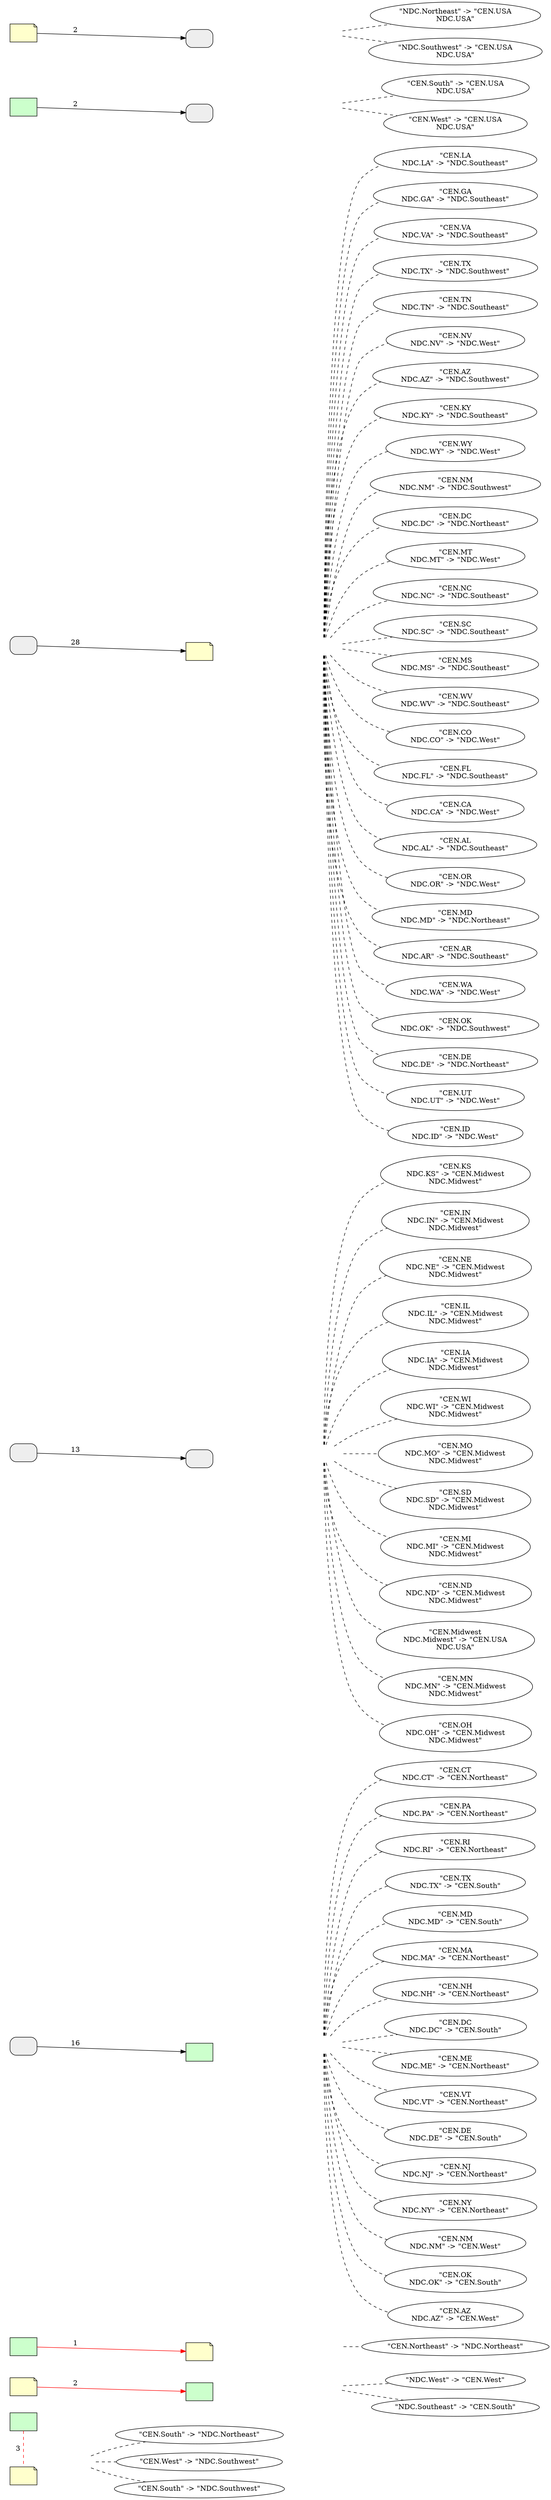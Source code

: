
digraph{
rankdir=LR

subgraph cluster_0 {
    style=filled;
    color=transparent;
    e0_start [fontname="helvetica", shape=box, fillcolor="#CCFFCC", style=filled, label=" "];
e0_end [fillcolor="#FFFFCC", fontname="helvetica", shape=note, style=filled, label=" "];

    e0_start -> e0_end [ color="#FF0000",style=dashed,penwidth=1,arrowhead=none,constraint=false, minlen=2, label=3 ];
    e0_inv [style=invis]
    e0_start -> e0_inv [style=invis]
    e0_end -> e0_inv [style=invis]
};
            

subgraph cluster_1 {
    style=filled;
    color=transparent;
    e1_start [fillcolor="#FFFFCC", fontname="helvetica", shape=note, style=filled, label=" "];
e1_end [fontname="helvetica", shape=box, fillcolor="#CCFFCC", style=filled, label=" "];

    e1_start -> e1_end [ color="#FF0000",arrowhead=normal,constraint=true,penwidth=1,style=solid, minlen=2, label=2 ];
    e1_inv [style=invis]
    e1_start -> e1_inv [style=invis]
    e1_end -> e1_inv [style=invis]
};
            

subgraph cluster_2 {
    style=filled;
    color=transparent;
    e2_start [fontname="helvetica", shape=box, fillcolor="#CCFFCC", style=filled, label=" "];
e2_end [fillcolor="#FFFFCC", fontname="helvetica", shape=note, style=filled, label=" "];

    e2_start -> e2_end [ color="#FF0000",arrowhead=normal,constraint=true,penwidth=1,style=solid, minlen=2, label=1 ];
    e2_inv [style=invis]
    e2_start -> e2_inv [style=invis]
    e2_end -> e2_inv [style=invis]
};
            

subgraph cluster_3 {
    style=filled;
    color=transparent;
    e3_start [fontname="helvetica", shape=box, fillcolor="#EEEEEE", style="filled,rounded", label=" "];
e3_end [fontname="helvetica", shape=box, fillcolor="#CCFFCC", style=filled, label=" "];

    e3_start -> e3_end [ arrowhead=normal,constraint=true,penwidth=1,color="#000000",style=solid, minlen=2, label=16 ];
    e3_inv [style=invis]
    e3_start -> e3_inv [style=invis]
    e3_end -> e3_inv [style=invis]
};
            

subgraph cluster_4 {
    style=filled;
    color=transparent;
    e4_start [fontname="helvetica", shape=box, fillcolor="#EEEEEE", style="filled,rounded", label=" "];
e4_end [fontname="helvetica", shape=box, fillcolor="#EEEEEE", style="filled,rounded", label=" "];

    e4_start -> e4_end [ arrowhead=normal,constraint=true,penwidth=1,color="#000000",style=solid, minlen=2, label=13 ];
    e4_inv [style=invis]
    e4_start -> e4_inv [style=invis]
    e4_end -> e4_inv [style=invis]
};
            

subgraph cluster_5 {
    style=filled;
    color=transparent;
    e5_start [fontname="helvetica", shape=box, fillcolor="#EEEEEE", style="filled,rounded", label=" "];
e5_end [fillcolor="#FFFFCC", fontname="helvetica", shape=note, style=filled, label=" "];

    e5_start -> e5_end [ arrowhead=normal,constraint=true,penwidth=1,color="#000000",style=solid, minlen=2, label=28 ];
    e5_inv [style=invis]
    e5_start -> e5_inv [style=invis]
    e5_end -> e5_inv [style=invis]
};
            

subgraph cluster_6 {
    style=filled;
    color=transparent;
    e6_start [fontname="helvetica", shape=box, fillcolor="#CCFFCC", style=filled, label=" "];
e6_end [fontname="helvetica", shape=box, fillcolor="#EEEEEE", style="filled,rounded", label=" "];

    e6_start -> e6_end [ arrowhead=normal,constraint=true,penwidth=1,color="#000000",style=solid, minlen=2, label=2 ];
    e6_inv [style=invis]
    e6_start -> e6_inv [style=invis]
    e6_end -> e6_inv [style=invis]
};
            

subgraph cluster_7 {
    style=filled;
    color=transparent;
    e7_start [fillcolor="#FFFFCC", fontname="helvetica", shape=note, style=filled, label=" "];
e7_end [fontname="helvetica", shape=box, fillcolor="#EEEEEE", style="filled,rounded", label=" "];

    e7_start -> e7_end [ arrowhead=normal,constraint=true,penwidth=1,color="#000000",style=solid, minlen=2, label=2 ];
    e7_inv [style=invis]
    e7_start -> e7_inv [style=invis]
    e7_end -> e7_inv [style=invis]
};
            
n8 [ label="\"CEN.South\" -> \"NDC.Northeast\""];
e0_inv -> n8 [dir=none, style=dashed];
n9 [ label="\"CEN.West\" -> \"NDC.Southwest\""];
e0_inv -> n9 [dir=none, style=dashed];
n10 [ label="\"CEN.South\" -> \"NDC.Southwest\""];
e0_inv -> n10 [dir=none, style=dashed];
n11 [ label="\"NDC.West\" -> \"CEN.West\""];
e1_inv -> n11 [dir=none, style=dashed];
n12 [ label="\"CEN.Northeast\" -> \"NDC.Northeast\""];
e2_inv -> n12 [dir=none, style=dashed];
n13 [ label="\"NDC.Southeast\" -> \"CEN.South\""];
e1_inv -> n13 [dir=none, style=dashed];
n14 [ label="\"CEN.CT\nNDC.CT\" -> \"CEN.Northeast\""];
e3_inv -> n14 [dir=none, style=dashed];
n15 [ label="\"CEN.KS\nNDC.KS\" -> \"CEN.Midwest\nNDC.Midwest\""];
e4_inv -> n15 [dir=none, style=dashed];
n16 [ label="\"CEN.LA\nNDC.LA\" -> \"NDC.Southeast\""];
e5_inv -> n16 [dir=none, style=dashed];
n17 [ label="\"CEN.PA\nNDC.PA\" -> \"CEN.Northeast\""];
e3_inv -> n17 [dir=none, style=dashed];
n18 [ label="\"CEN.GA\nNDC.GA\" -> \"NDC.Southeast\""];
e5_inv -> n18 [dir=none, style=dashed];
n19 [ label="\"CEN.IN\nNDC.IN\" -> \"CEN.Midwest\nNDC.Midwest\""];
e4_inv -> n19 [dir=none, style=dashed];
n20 [ label="\"CEN.VA\nNDC.VA\" -> \"NDC.Southeast\""];
e5_inv -> n20 [dir=none, style=dashed];
n21 [ label="\"CEN.NE\nNDC.NE\" -> \"CEN.Midwest\nNDC.Midwest\""];
e4_inv -> n21 [dir=none, style=dashed];
n22 [ label="\"CEN.TX\nNDC.TX\" -> \"NDC.Southwest\""];
e5_inv -> n22 [dir=none, style=dashed];
n23 [ label="\"CEN.TN\nNDC.TN\" -> \"NDC.Southeast\""];
e5_inv -> n23 [dir=none, style=dashed];
n24 [ label="\"CEN.IL\nNDC.IL\" -> \"CEN.Midwest\nNDC.Midwest\""];
e4_inv -> n24 [dir=none, style=dashed];
n25 [ label="\"CEN.RI\nNDC.RI\" -> \"CEN.Northeast\""];
e3_inv -> n25 [dir=none, style=dashed];
n26 [ label="\"CEN.NV\nNDC.NV\" -> \"NDC.West\""];
e5_inv -> n26 [dir=none, style=dashed];
n27 [ label="\"CEN.AZ\nNDC.AZ\" -> \"NDC.Southwest\""];
e5_inv -> n27 [dir=none, style=dashed];
n28 [ label="\"CEN.KY\nNDC.KY\" -> \"NDC.Southeast\""];
e5_inv -> n28 [dir=none, style=dashed];
n29 [ label="\"CEN.IA\nNDC.IA\" -> \"CEN.Midwest\nNDC.Midwest\""];
e4_inv -> n29 [dir=none, style=dashed];
n30 [ label="\"CEN.WY\nNDC.WY\" -> \"NDC.West\""];
e5_inv -> n30 [dir=none, style=dashed];
n31 [ label="\"CEN.NM\nNDC.NM\" -> \"NDC.Southwest\""];
e5_inv -> n31 [dir=none, style=dashed];
n32 [ label="\"CEN.DC\nNDC.DC\" -> \"NDC.Northeast\""];
e5_inv -> n32 [dir=none, style=dashed];
n33 [ label="\"CEN.TX\nNDC.TX\" -> \"CEN.South\""];
e3_inv -> n33 [dir=none, style=dashed];
n34 [ label="\"CEN.MT\nNDC.MT\" -> \"NDC.West\""];
e5_inv -> n34 [dir=none, style=dashed];
n35 [ label="\"CEN.NC\nNDC.NC\" -> \"NDC.Southeast\""];
e5_inv -> n35 [dir=none, style=dashed];
n36 [ label="\"CEN.South\" -> \"CEN.USA\nNDC.USA\""];
e6_inv -> n36 [dir=none, style=dashed];
n37 [ label="\"CEN.MD\nNDC.MD\" -> \"CEN.South\""];
e3_inv -> n37 [dir=none, style=dashed];
n38 [ label="\"CEN.WI\nNDC.WI\" -> \"CEN.Midwest\nNDC.Midwest\""];
e4_inv -> n38 [dir=none, style=dashed];
n39 [ label="\"CEN.MA\nNDC.MA\" -> \"CEN.Northeast\""];
e3_inv -> n39 [dir=none, style=dashed];
n40 [ label="\"CEN.SC\nNDC.SC\" -> \"NDC.Southeast\""];
e5_inv -> n40 [dir=none, style=dashed];
n41 [ label="\"CEN.MO\nNDC.MO\" -> \"CEN.Midwest\nNDC.Midwest\""];
e4_inv -> n41 [dir=none, style=dashed];
n42 [ label="\"CEN.SD\nNDC.SD\" -> \"CEN.Midwest\nNDC.Midwest\""];
e4_inv -> n42 [dir=none, style=dashed];
n43 [ label="\"CEN.NH\nNDC.NH\" -> \"CEN.Northeast\""];
e3_inv -> n43 [dir=none, style=dashed];
n44 [ label="\"CEN.DC\nNDC.DC\" -> \"CEN.South\""];
e3_inv -> n44 [dir=none, style=dashed];
n45 [ label="\"CEN.ME\nNDC.ME\" -> \"CEN.Northeast\""];
e3_inv -> n45 [dir=none, style=dashed];
n46 [ label="\"CEN.MS\nNDC.MS\" -> \"NDC.Southeast\""];
e5_inv -> n46 [dir=none, style=dashed];
n47 [ label="\"CEN.WV\nNDC.WV\" -> \"NDC.Southeast\""];
e5_inv -> n47 [dir=none, style=dashed];
n48 [ label="\"CEN.VT\nNDC.VT\" -> \"CEN.Northeast\""];
e3_inv -> n48 [dir=none, style=dashed];
n49 [ label="\"CEN.MI\nNDC.MI\" -> \"CEN.Midwest\nNDC.Midwest\""];
e4_inv -> n49 [dir=none, style=dashed];
n50 [ label="\"CEN.DE\nNDC.DE\" -> \"CEN.South\""];
e3_inv -> n50 [dir=none, style=dashed];
n51 [ label="\"CEN.NJ\nNDC.NJ\" -> \"CEN.Northeast\""];
e3_inv -> n51 [dir=none, style=dashed];
n52 [ label="\"CEN.NY\nNDC.NY\" -> \"CEN.Northeast\""];
e3_inv -> n52 [dir=none, style=dashed];
n53 [ label="\"CEN.ND\nNDC.ND\" -> \"CEN.Midwest\nNDC.Midwest\""];
e4_inv -> n53 [dir=none, style=dashed];
n54 [ label="\"CEN.CO\nNDC.CO\" -> \"NDC.West\""];
e5_inv -> n54 [dir=none, style=dashed];
n55 [ label="\"CEN.FL\nNDC.FL\" -> \"NDC.Southeast\""];
e5_inv -> n55 [dir=none, style=dashed];
n56 [ label="\"CEN.NM\nNDC.NM\" -> \"CEN.West\""];
e3_inv -> n56 [dir=none, style=dashed];
n57 [ label="\"CEN.CA\nNDC.CA\" -> \"NDC.West\""];
e5_inv -> n57 [dir=none, style=dashed];
n58 [ label="\"CEN.AL\nNDC.AL\" -> \"NDC.Southeast\""];
e5_inv -> n58 [dir=none, style=dashed];
n59 [ label="\"NDC.Northeast\" -> \"CEN.USA\nNDC.USA\""];
e7_inv -> n59 [dir=none, style=dashed];
n60 [ label="\"CEN.OR\nNDC.OR\" -> \"NDC.West\""];
e5_inv -> n60 [dir=none, style=dashed];
n61 [ label="\"CEN.MD\nNDC.MD\" -> \"NDC.Northeast\""];
e5_inv -> n61 [dir=none, style=dashed];
n62 [ label="\"CEN.Midwest\nNDC.Midwest\" -> \"CEN.USA\nNDC.USA\""];
e4_inv -> n62 [dir=none, style=dashed];
n63 [ label="\"CEN.AR\nNDC.AR\" -> \"NDC.Southeast\""];
e5_inv -> n63 [dir=none, style=dashed];
n64 [ label="\"CEN.WA\nNDC.WA\" -> \"NDC.West\""];
e5_inv -> n64 [dir=none, style=dashed];
n65 [ label="\"CEN.West\" -> \"CEN.USA\nNDC.USA\""];
e6_inv -> n65 [dir=none, style=dashed];
n66 [ label="\"CEN.OK\nNDC.OK\" -> \"NDC.Southwest\""];
e5_inv -> n66 [dir=none, style=dashed];
n67 [ label="\"CEN.OK\nNDC.OK\" -> \"CEN.South\""];
e3_inv -> n67 [dir=none, style=dashed];
n68 [ label="\"NDC.Southwest\" -> \"CEN.USA\nNDC.USA\""];
e7_inv -> n68 [dir=none, style=dashed];
n69 [ label="\"CEN.DE\nNDC.DE\" -> \"NDC.Northeast\""];
e5_inv -> n69 [dir=none, style=dashed];
n70 [ label="\"CEN.UT\nNDC.UT\" -> \"NDC.West\""];
e5_inv -> n70 [dir=none, style=dashed];
n71 [ label="\"CEN.MN\nNDC.MN\" -> \"CEN.Midwest\nNDC.Midwest\""];
e4_inv -> n71 [dir=none, style=dashed];
n72 [ label="\"CEN.ID\nNDC.ID\" -> \"NDC.West\""];
e5_inv -> n72 [dir=none, style=dashed];
n73 [ label="\"CEN.AZ\nNDC.AZ\" -> \"CEN.West\""];
e3_inv -> n73 [dir=none, style=dashed];
n74 [ label="\"CEN.OH\nNDC.OH\" -> \"CEN.Midwest\nNDC.Midwest\""];
e4_inv -> n74 [dir=none, style=dashed];

}
            